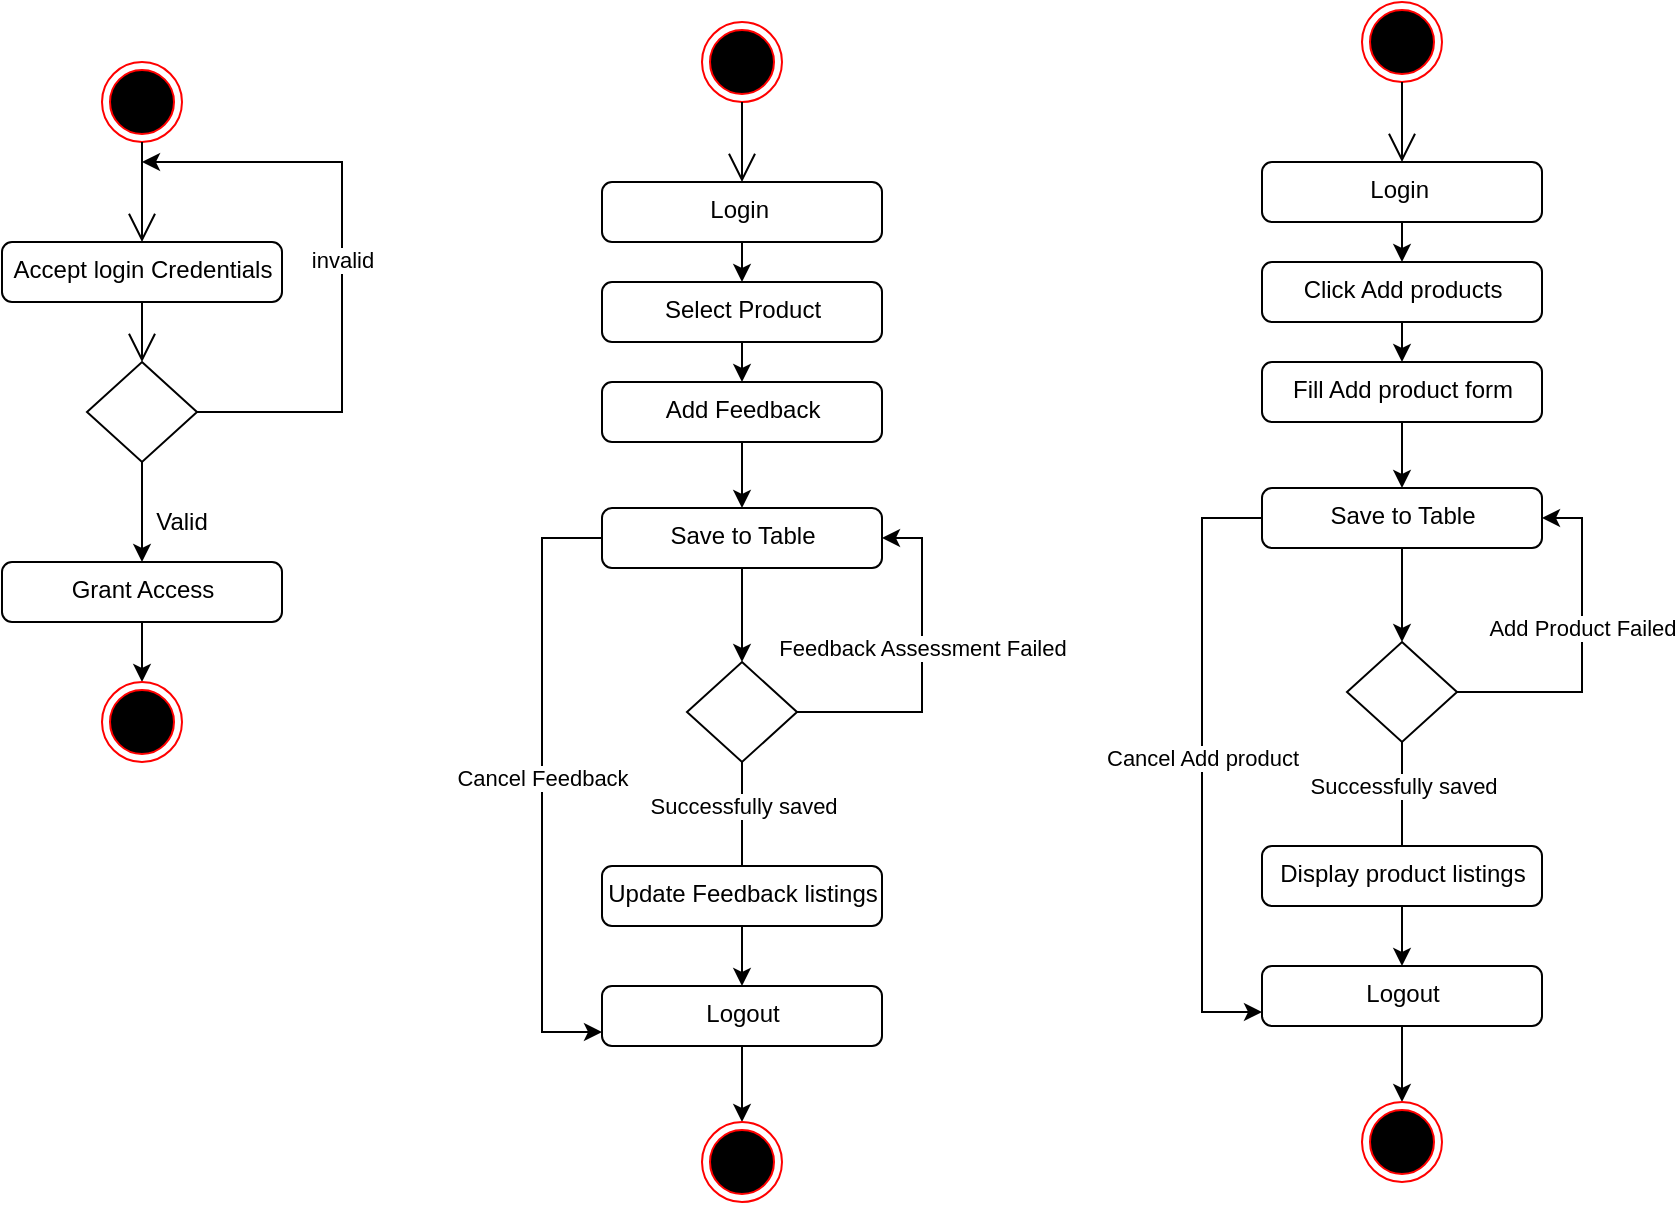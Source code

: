 <mxfile version="13.9.9" type="device"><diagram name="Page-1" id="0783ab3e-0a74-02c8-0abd-f7b4e66b4bec"><mxGraphModel dx="-566" dy="162" grid="1" gridSize="10" guides="1" tooltips="1" connect="1" arrows="1" fold="1" page="1" pageScale="1" pageWidth="850" pageHeight="1100" background="#ffffff" math="0" shadow="0" extFonts="Permanent Marker^https://fonts.googleapis.com/css?family=Permanent+Marker"><root><mxCell id="0"/><mxCell id="1" parent="0"/><mxCell id="qpvtI-tm00FxSNm9Ykw5-111" value="" style="ellipse;html=1;shape=endState;fillColor=#000000;strokeColor=#ff0000;" parent="1" vertex="1"><mxGeometry x="960" y="120" width="40" height="40" as="geometry"/></mxCell><mxCell id="qpvtI-tm00FxSNm9Ykw5-112" value="" style="endArrow=open;endFill=1;endSize=12;html=1;exitX=0.5;exitY=1;exitDx=0;exitDy=0;entryX=0.5;entryY=0;entryDx=0;entryDy=0;" parent="1" source="qpvtI-tm00FxSNm9Ykw5-111" target="qpvtI-tm00FxSNm9Ykw5-113" edge="1"><mxGeometry width="160" relative="1" as="geometry"><mxPoint x="900" y="260" as="sourcePoint"/><mxPoint x="980" y="210" as="targetPoint"/></mxGeometry></mxCell><mxCell id="qpvtI-tm00FxSNm9Ykw5-113" value="Accept login Credentials" style="html=1;align=center;verticalAlign=top;rounded=1;absoluteArcSize=1;arcSize=10;dashed=0;" parent="1" vertex="1"><mxGeometry x="910" y="210" width="140" height="30" as="geometry"/></mxCell><mxCell id="qpvtI-tm00FxSNm9Ykw5-114" value="invalid" style="edgeStyle=orthogonalEdgeStyle;rounded=0;orthogonalLoop=1;jettySize=auto;html=1;exitX=1;exitY=0.5;exitDx=0;exitDy=0;" parent="1" source="qpvtI-tm00FxSNm9Ykw5-116" edge="1"><mxGeometry relative="1" as="geometry"><mxPoint x="980" y="170" as="targetPoint"/><Array as="points"><mxPoint x="1080" y="295"/><mxPoint x="1080" y="170"/></Array></mxGeometry></mxCell><mxCell id="qpvtI-tm00FxSNm9Ykw5-115" style="edgeStyle=orthogonalEdgeStyle;rounded=0;orthogonalLoop=1;jettySize=auto;html=1;exitX=0.5;exitY=1;exitDx=0;exitDy=0;entryX=0.5;entryY=0;entryDx=0;entryDy=0;" parent="1" source="qpvtI-tm00FxSNm9Ykw5-116" target="qpvtI-tm00FxSNm9Ykw5-120" edge="1"><mxGeometry relative="1" as="geometry"/></mxCell><mxCell id="qpvtI-tm00FxSNm9Ykw5-116" value="" style="rhombus;" parent="1" vertex="1"><mxGeometry x="952.5" y="270" width="55" height="50" as="geometry"/></mxCell><mxCell id="qpvtI-tm00FxSNm9Ykw5-117" value="" style="endArrow=open;endFill=1;endSize=12;html=1;entryX=0.5;entryY=0;entryDx=0;entryDy=0;" parent="1" source="qpvtI-tm00FxSNm9Ykw5-113" target="qpvtI-tm00FxSNm9Ykw5-116" edge="1"><mxGeometry width="160" relative="1" as="geometry"><mxPoint x="980" y="310" as="sourcePoint"/><mxPoint x="980" y="360" as="targetPoint"/></mxGeometry></mxCell><mxCell id="qpvtI-tm00FxSNm9Ykw5-118" value="Valid" style="text;html=1;strokeColor=none;fillColor=none;align=center;verticalAlign=middle;whiteSpace=wrap;rounded=0;" parent="1" vertex="1"><mxGeometry x="980" y="340" width="40" height="20" as="geometry"/></mxCell><mxCell id="qpvtI-tm00FxSNm9Ykw5-119" style="edgeStyle=orthogonalEdgeStyle;rounded=0;orthogonalLoop=1;jettySize=auto;html=1;exitX=0.5;exitY=1;exitDx=0;exitDy=0;" parent="1" source="qpvtI-tm00FxSNm9Ykw5-120" target="qpvtI-tm00FxSNm9Ykw5-121" edge="1"><mxGeometry relative="1" as="geometry"/></mxCell><mxCell id="qpvtI-tm00FxSNm9Ykw5-120" value="Grant Access" style="html=1;align=center;verticalAlign=top;rounded=1;absoluteArcSize=1;arcSize=10;dashed=0;" parent="1" vertex="1"><mxGeometry x="910" y="370" width="140" height="30" as="geometry"/></mxCell><mxCell id="qpvtI-tm00FxSNm9Ykw5-121" value="" style="ellipse;html=1;shape=endState;fillColor=#000000;strokeColor=#ff0000;" parent="1" vertex="1"><mxGeometry x="960" y="430" width="40" height="40" as="geometry"/></mxCell><mxCell id="2AjkwGKu1eCq4MbgWLdp-4" value="" style="ellipse;html=1;shape=endState;fillColor=#000000;strokeColor=#ff0000;" parent="1" vertex="1"><mxGeometry x="1260" y="100" width="40" height="40" as="geometry"/></mxCell><mxCell id="2AjkwGKu1eCq4MbgWLdp-5" value="" style="endArrow=open;endFill=1;endSize=12;html=1;exitX=0.5;exitY=1;exitDx=0;exitDy=0;entryX=0.5;entryY=0;entryDx=0;entryDy=0;" parent="1" source="2AjkwGKu1eCq4MbgWLdp-4" target="2AjkwGKu1eCq4MbgWLdp-7" edge="1"><mxGeometry width="160" relative="1" as="geometry"><mxPoint x="1200" y="260" as="sourcePoint"/><mxPoint x="1280" y="210" as="targetPoint"/></mxGeometry></mxCell><mxCell id="2AjkwGKu1eCq4MbgWLdp-6" style="edgeStyle=orthogonalEdgeStyle;rounded=0;orthogonalLoop=1;jettySize=auto;html=1;exitX=0.5;exitY=1;exitDx=0;exitDy=0;" parent="1" source="PnWpsv96TWOmhy9iQFv7-1" target="2AjkwGKu1eCq4MbgWLdp-17" edge="1"><mxGeometry relative="1" as="geometry"><mxPoint x="1280" y="290.01" as="sourcePoint"/></mxGeometry></mxCell><mxCell id="2AjkwGKu1eCq4MbgWLdp-7" value="Login&amp;nbsp;" style="html=1;align=center;verticalAlign=top;rounded=1;absoluteArcSize=1;arcSize=10;dashed=0;" parent="1" vertex="1"><mxGeometry x="1210" y="180" width="140" height="30" as="geometry"/></mxCell><mxCell id="2AjkwGKu1eCq4MbgWLdp-8" value="Feedback Assessment Failed" style="edgeStyle=orthogonalEdgeStyle;rounded=0;orthogonalLoop=1;jettySize=auto;html=1;exitX=1;exitY=0.5;exitDx=0;exitDy=0;entryX=1;entryY=0.5;entryDx=0;entryDy=0;" parent="1" source="2AjkwGKu1eCq4MbgWLdp-11" target="2AjkwGKu1eCq4MbgWLdp-17" edge="1"><mxGeometry x="0.117" relative="1" as="geometry"><mxPoint x="1470" y="373" as="targetPoint"/><Array as="points"><mxPoint x="1370" y="445"/><mxPoint x="1370" y="358"/></Array><mxPoint as="offset"/></mxGeometry></mxCell><mxCell id="2AjkwGKu1eCq4MbgWLdp-9" style="edgeStyle=orthogonalEdgeStyle;rounded=0;orthogonalLoop=1;jettySize=auto;html=1;exitX=0.5;exitY=1;exitDx=0;exitDy=0;entryX=0.5;entryY=0;entryDx=0;entryDy=0;" parent="1" source="2AjkwGKu1eCq4MbgWLdp-11" target="2AjkwGKu1eCq4MbgWLdp-14" edge="1"><mxGeometry relative="1" as="geometry"><Array as="points"><mxPoint x="1280" y="503"/><mxPoint x="1280" y="533"/><mxPoint x="1280" y="533"/></Array></mxGeometry></mxCell><mxCell id="2AjkwGKu1eCq4MbgWLdp-10" value="&amp;nbsp;Successfully saved" style="edgeLabel;html=1;align=center;verticalAlign=middle;resizable=0;points=[];" parent="2AjkwGKu1eCq4MbgWLdp-9" vertex="1" connectable="0"><mxGeometry x="-0.4" y="-1" relative="1" as="geometry"><mxPoint as="offset"/></mxGeometry></mxCell><mxCell id="2AjkwGKu1eCq4MbgWLdp-11" value="" style="rhombus;" parent="1" vertex="1"><mxGeometry x="1252.5" y="420" width="55" height="50" as="geometry"/></mxCell><mxCell id="2AjkwGKu1eCq4MbgWLdp-12" style="edgeStyle=orthogonalEdgeStyle;rounded=0;orthogonalLoop=1;jettySize=auto;html=1;exitX=0.5;exitY=1;exitDx=0;exitDy=0;" parent="1" source="2AjkwGKu1eCq4MbgWLdp-18" target="2AjkwGKu1eCq4MbgWLdp-15" edge="1"><mxGeometry relative="1" as="geometry"><mxPoint x="1275" y="652" as="sourcePoint"/></mxGeometry></mxCell><mxCell id="2AjkwGKu1eCq4MbgWLdp-13" style="edgeStyle=orthogonalEdgeStyle;rounded=0;orthogonalLoop=1;jettySize=auto;html=1;exitX=0.5;exitY=1;exitDx=0;exitDy=0;entryX=0.5;entryY=0;entryDx=0;entryDy=0;" parent="1" source="2AjkwGKu1eCq4MbgWLdp-14" target="2AjkwGKu1eCq4MbgWLdp-18" edge="1"><mxGeometry relative="1" as="geometry"/></mxCell><mxCell id="2AjkwGKu1eCq4MbgWLdp-14" value="Update Feedback listings" style="html=1;align=center;verticalAlign=top;rounded=1;absoluteArcSize=1;arcSize=10;dashed=0;" parent="1" vertex="1"><mxGeometry x="1210" y="522" width="140" height="30" as="geometry"/></mxCell><mxCell id="2AjkwGKu1eCq4MbgWLdp-15" value="" style="ellipse;html=1;shape=endState;fillColor=#000000;strokeColor=#ff0000;" parent="1" vertex="1"><mxGeometry x="1260" y="650" width="40" height="40" as="geometry"/></mxCell><mxCell id="2AjkwGKu1eCq4MbgWLdp-16" style="edgeStyle=orthogonalEdgeStyle;rounded=0;orthogonalLoop=1;jettySize=auto;html=1;exitX=0.5;exitY=1;exitDx=0;exitDy=0;entryX=0.5;entryY=0;entryDx=0;entryDy=0;" parent="1" source="2AjkwGKu1eCq4MbgWLdp-17" target="2AjkwGKu1eCq4MbgWLdp-11" edge="1"><mxGeometry relative="1" as="geometry"/></mxCell><mxCell id="2AjkwGKu1eCq4MbgWLdp-17" value="Save to Table" style="html=1;align=center;verticalAlign=top;rounded=1;absoluteArcSize=1;arcSize=10;dashed=0;" parent="1" vertex="1"><mxGeometry x="1210" y="343" width="140" height="30" as="geometry"/></mxCell><mxCell id="2AjkwGKu1eCq4MbgWLdp-18" value="Logout" style="html=1;align=center;verticalAlign=top;rounded=1;absoluteArcSize=1;arcSize=10;dashed=0;" parent="1" vertex="1"><mxGeometry x="1210" y="582" width="140" height="30" as="geometry"/></mxCell><mxCell id="2AjkwGKu1eCq4MbgWLdp-19" value="Cancel Feedback" style="edgeStyle=orthogonalEdgeStyle;rounded=0;orthogonalLoop=1;jettySize=auto;html=1;exitX=0;exitY=0.25;exitDx=0;exitDy=0;" parent="1" source="2AjkwGKu1eCq4MbgWLdp-17" target="2AjkwGKu1eCq4MbgWLdp-18" edge="1"><mxGeometry relative="1" as="geometry"><mxPoint x="1160" y="553" as="targetPoint"/><Array as="points"><mxPoint x="1210" y="358"/><mxPoint x="1180" y="358"/><mxPoint x="1180" y="605"/></Array><mxPoint x="1317.5" y="478" as="sourcePoint"/></mxGeometry></mxCell><mxCell id="2AjkwGKu1eCq4MbgWLdp-21" style="edgeStyle=orthogonalEdgeStyle;rounded=0;orthogonalLoop=1;jettySize=auto;html=1;exitX=0.5;exitY=1;exitDx=0;exitDy=0;entryX=0.5;entryY=0;entryDx=0;entryDy=0;" parent="1" source="2AjkwGKu1eCq4MbgWLdp-22" target="PnWpsv96TWOmhy9iQFv7-1" edge="1"><mxGeometry relative="1" as="geometry"><mxPoint x="1281" y="233" as="sourcePoint"/><mxPoint x="1320" y="290" as="targetPoint"/></mxGeometry></mxCell><mxCell id="2AjkwGKu1eCq4MbgWLdp-22" value="Select Product" style="html=1;align=center;verticalAlign=top;rounded=1;absoluteArcSize=1;arcSize=10;dashed=0;" parent="1" vertex="1"><mxGeometry x="1210" y="230" width="140" height="30" as="geometry"/></mxCell><mxCell id="2AjkwGKu1eCq4MbgWLdp-23" style="edgeStyle=orthogonalEdgeStyle;rounded=0;orthogonalLoop=1;jettySize=auto;html=1;exitX=0.5;exitY=1;exitDx=0;exitDy=0;entryX=0.5;entryY=0;entryDx=0;entryDy=0;" parent="1" source="2AjkwGKu1eCq4MbgWLdp-7" target="2AjkwGKu1eCq4MbgWLdp-22" edge="1"><mxGeometry relative="1" as="geometry"><mxPoint x="1290" y="130" as="sourcePoint"/><mxPoint x="1290" y="290" as="targetPoint"/></mxGeometry></mxCell><mxCell id="PnWpsv96TWOmhy9iQFv7-1" value="Add Feedback" style="html=1;align=center;verticalAlign=top;rounded=1;absoluteArcSize=1;arcSize=10;dashed=0;" parent="1" vertex="1"><mxGeometry x="1210" y="280" width="140" height="30" as="geometry"/></mxCell><mxCell id="aWNoHPio5Lf7IDvSOLiX-1" value="" style="ellipse;html=1;shape=endState;fillColor=#000000;strokeColor=#ff0000;" vertex="1" parent="1"><mxGeometry x="1590" y="90" width="40" height="40" as="geometry"/></mxCell><mxCell id="aWNoHPio5Lf7IDvSOLiX-2" value="" style="endArrow=open;endFill=1;endSize=12;html=1;exitX=0.5;exitY=1;exitDx=0;exitDy=0;entryX=0.5;entryY=0;entryDx=0;entryDy=0;" edge="1" parent="1" source="aWNoHPio5Lf7IDvSOLiX-1" target="aWNoHPio5Lf7IDvSOLiX-4"><mxGeometry width="160" relative="1" as="geometry"><mxPoint x="1530" y="250" as="sourcePoint"/><mxPoint x="1610" y="200" as="targetPoint"/></mxGeometry></mxCell><mxCell id="aWNoHPio5Lf7IDvSOLiX-3" style="edgeStyle=orthogonalEdgeStyle;rounded=0;orthogonalLoop=1;jettySize=auto;html=1;exitX=0.5;exitY=1;exitDx=0;exitDy=0;" edge="1" parent="1" source="aWNoHPio5Lf7IDvSOLiX-20" target="aWNoHPio5Lf7IDvSOLiX-14"><mxGeometry relative="1" as="geometry"><mxPoint x="1610" y="280.01" as="sourcePoint"/></mxGeometry></mxCell><mxCell id="aWNoHPio5Lf7IDvSOLiX-4" value="Login&amp;nbsp;" style="html=1;align=center;verticalAlign=top;rounded=1;absoluteArcSize=1;arcSize=10;dashed=0;" vertex="1" parent="1"><mxGeometry x="1540" y="170" width="140" height="30" as="geometry"/></mxCell><mxCell id="aWNoHPio5Lf7IDvSOLiX-5" value="Add Product Failed" style="edgeStyle=orthogonalEdgeStyle;rounded=0;orthogonalLoop=1;jettySize=auto;html=1;exitX=1;exitY=0.5;exitDx=0;exitDy=0;entryX=1;entryY=0.5;entryDx=0;entryDy=0;" edge="1" parent="1" source="aWNoHPio5Lf7IDvSOLiX-8" target="aWNoHPio5Lf7IDvSOLiX-14"><mxGeometry x="0.117" relative="1" as="geometry"><mxPoint x="1800" y="363" as="targetPoint"/><Array as="points"><mxPoint x="1700" y="435"/><mxPoint x="1700" y="348"/></Array><mxPoint as="offset"/></mxGeometry></mxCell><mxCell id="aWNoHPio5Lf7IDvSOLiX-6" style="edgeStyle=orthogonalEdgeStyle;rounded=0;orthogonalLoop=1;jettySize=auto;html=1;exitX=0.5;exitY=1;exitDx=0;exitDy=0;entryX=0.5;entryY=0;entryDx=0;entryDy=0;" edge="1" parent="1" source="aWNoHPio5Lf7IDvSOLiX-8" target="aWNoHPio5Lf7IDvSOLiX-11"><mxGeometry relative="1" as="geometry"><Array as="points"><mxPoint x="1610" y="493"/><mxPoint x="1610" y="523"/><mxPoint x="1610" y="523"/></Array></mxGeometry></mxCell><mxCell id="aWNoHPio5Lf7IDvSOLiX-7" value="&amp;nbsp;Successfully saved" style="edgeLabel;html=1;align=center;verticalAlign=middle;resizable=0;points=[];" vertex="1" connectable="0" parent="aWNoHPio5Lf7IDvSOLiX-6"><mxGeometry x="-0.4" y="-1" relative="1" as="geometry"><mxPoint as="offset"/></mxGeometry></mxCell><mxCell id="aWNoHPio5Lf7IDvSOLiX-8" value="" style="rhombus;" vertex="1" parent="1"><mxGeometry x="1582.5" y="410" width="55" height="50" as="geometry"/></mxCell><mxCell id="aWNoHPio5Lf7IDvSOLiX-9" style="edgeStyle=orthogonalEdgeStyle;rounded=0;orthogonalLoop=1;jettySize=auto;html=1;exitX=0.5;exitY=1;exitDx=0;exitDy=0;" edge="1" parent="1" source="aWNoHPio5Lf7IDvSOLiX-15" target="aWNoHPio5Lf7IDvSOLiX-12"><mxGeometry relative="1" as="geometry"><mxPoint x="1605" y="642" as="sourcePoint"/></mxGeometry></mxCell><mxCell id="aWNoHPio5Lf7IDvSOLiX-10" style="edgeStyle=orthogonalEdgeStyle;rounded=0;orthogonalLoop=1;jettySize=auto;html=1;exitX=0.5;exitY=1;exitDx=0;exitDy=0;entryX=0.5;entryY=0;entryDx=0;entryDy=0;" edge="1" parent="1" source="aWNoHPio5Lf7IDvSOLiX-11" target="aWNoHPio5Lf7IDvSOLiX-15"><mxGeometry relative="1" as="geometry"/></mxCell><mxCell id="aWNoHPio5Lf7IDvSOLiX-11" value="Display product listings" style="html=1;align=center;verticalAlign=top;rounded=1;absoluteArcSize=1;arcSize=10;dashed=0;" vertex="1" parent="1"><mxGeometry x="1540" y="512" width="140" height="30" as="geometry"/></mxCell><mxCell id="aWNoHPio5Lf7IDvSOLiX-12" value="" style="ellipse;html=1;shape=endState;fillColor=#000000;strokeColor=#ff0000;" vertex="1" parent="1"><mxGeometry x="1590" y="640" width="40" height="40" as="geometry"/></mxCell><mxCell id="aWNoHPio5Lf7IDvSOLiX-13" style="edgeStyle=orthogonalEdgeStyle;rounded=0;orthogonalLoop=1;jettySize=auto;html=1;exitX=0.5;exitY=1;exitDx=0;exitDy=0;entryX=0.5;entryY=0;entryDx=0;entryDy=0;" edge="1" parent="1" source="aWNoHPio5Lf7IDvSOLiX-14" target="aWNoHPio5Lf7IDvSOLiX-8"><mxGeometry relative="1" as="geometry"/></mxCell><mxCell id="aWNoHPio5Lf7IDvSOLiX-14" value="Save to Table" style="html=1;align=center;verticalAlign=top;rounded=1;absoluteArcSize=1;arcSize=10;dashed=0;" vertex="1" parent="1"><mxGeometry x="1540" y="333" width="140" height="30" as="geometry"/></mxCell><mxCell id="aWNoHPio5Lf7IDvSOLiX-15" value="Logout" style="html=1;align=center;verticalAlign=top;rounded=1;absoluteArcSize=1;arcSize=10;dashed=0;" vertex="1" parent="1"><mxGeometry x="1540" y="572" width="140" height="30" as="geometry"/></mxCell><mxCell id="aWNoHPio5Lf7IDvSOLiX-16" value="Cancel Add product" style="edgeStyle=orthogonalEdgeStyle;rounded=0;orthogonalLoop=1;jettySize=auto;html=1;exitX=0;exitY=0.25;exitDx=0;exitDy=0;" edge="1" parent="1" source="aWNoHPio5Lf7IDvSOLiX-14" target="aWNoHPio5Lf7IDvSOLiX-15"><mxGeometry relative="1" as="geometry"><mxPoint x="1490" y="543" as="targetPoint"/><Array as="points"><mxPoint x="1540" y="348"/><mxPoint x="1510" y="348"/><mxPoint x="1510" y="595"/></Array><mxPoint x="1647.5" y="468" as="sourcePoint"/></mxGeometry></mxCell><mxCell id="aWNoHPio5Lf7IDvSOLiX-17" style="edgeStyle=orthogonalEdgeStyle;rounded=0;orthogonalLoop=1;jettySize=auto;html=1;exitX=0.5;exitY=1;exitDx=0;exitDy=0;entryX=0.5;entryY=0;entryDx=0;entryDy=0;" edge="1" parent="1" source="aWNoHPio5Lf7IDvSOLiX-18" target="aWNoHPio5Lf7IDvSOLiX-20"><mxGeometry relative="1" as="geometry"><mxPoint x="1611" y="223" as="sourcePoint"/><mxPoint x="1650" y="280" as="targetPoint"/></mxGeometry></mxCell><mxCell id="aWNoHPio5Lf7IDvSOLiX-18" value="Click Add products" style="html=1;align=center;verticalAlign=top;rounded=1;absoluteArcSize=1;arcSize=10;dashed=0;" vertex="1" parent="1"><mxGeometry x="1540" y="220" width="140" height="30" as="geometry"/></mxCell><mxCell id="aWNoHPio5Lf7IDvSOLiX-19" style="edgeStyle=orthogonalEdgeStyle;rounded=0;orthogonalLoop=1;jettySize=auto;html=1;exitX=0.5;exitY=1;exitDx=0;exitDy=0;entryX=0.5;entryY=0;entryDx=0;entryDy=0;" edge="1" parent="1" source="aWNoHPio5Lf7IDvSOLiX-4" target="aWNoHPio5Lf7IDvSOLiX-18"><mxGeometry relative="1" as="geometry"><mxPoint x="1620" y="120" as="sourcePoint"/><mxPoint x="1620" y="280" as="targetPoint"/></mxGeometry></mxCell><mxCell id="aWNoHPio5Lf7IDvSOLiX-20" value="Fill Add product form" style="html=1;align=center;verticalAlign=top;rounded=1;absoluteArcSize=1;arcSize=10;dashed=0;" vertex="1" parent="1"><mxGeometry x="1540" y="270" width="140" height="30" as="geometry"/></mxCell></root></mxGraphModel></diagram></mxfile>